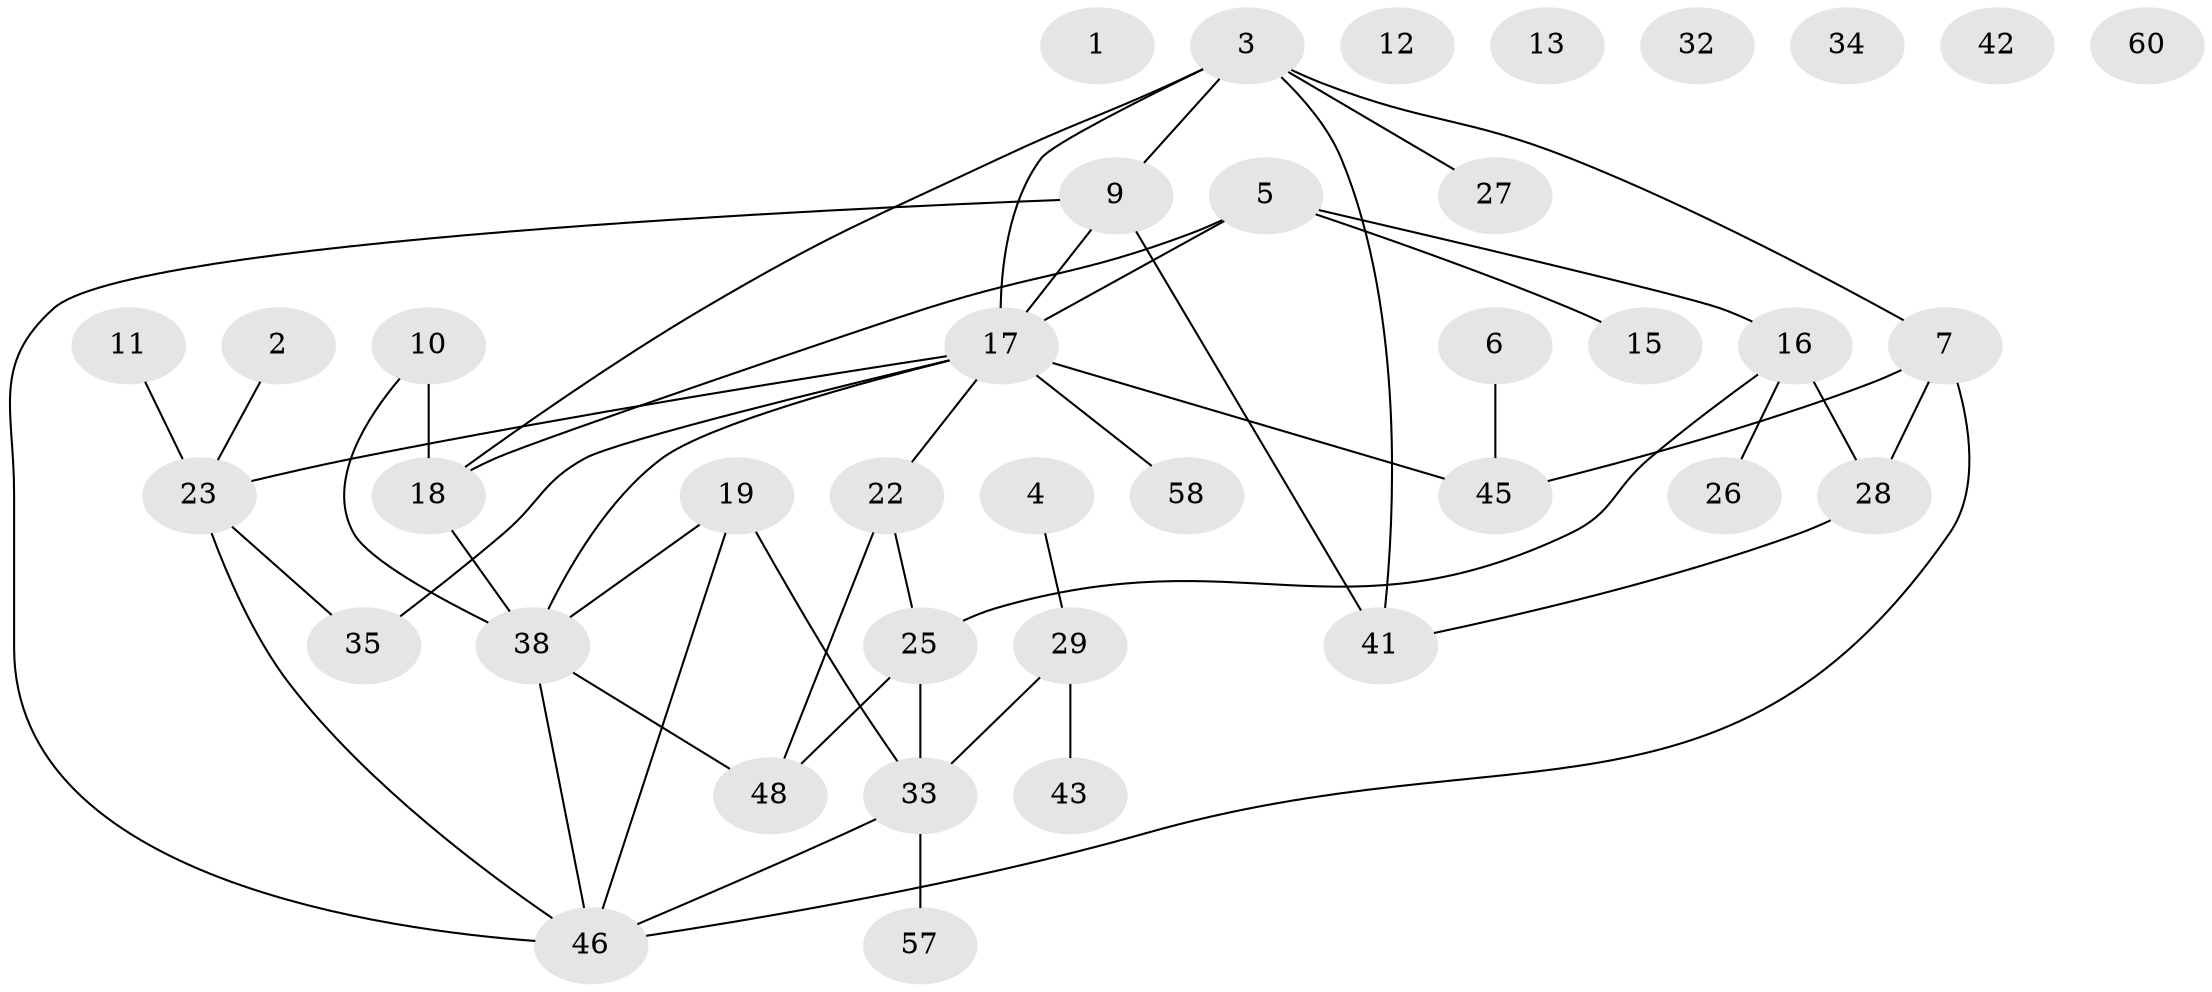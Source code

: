 // original degree distribution, {1: 0.26229508196721313, 2: 0.2786885245901639, 6: 0.03278688524590164, 3: 0.16393442622950818, 4: 0.13114754098360656, 7: 0.03278688524590164, 5: 0.03278688524590164, 0: 0.06557377049180328}
// Generated by graph-tools (version 1.1) at 2025/41/03/06/25 10:41:19]
// undirected, 38 vertices, 48 edges
graph export_dot {
graph [start="1"]
  node [color=gray90,style=filled];
  1 [super="+49"];
  2;
  3 [super="+8"];
  4;
  5 [super="+14"];
  6 [super="+37"];
  7 [super="+47"];
  9 [super="+20"];
  10 [super="+36"];
  11;
  12 [super="+59"];
  13 [super="+52"];
  15;
  16 [super="+50"];
  17 [super="+24"];
  18 [super="+21"];
  19 [super="+39"];
  22 [super="+31"];
  23 [super="+56"];
  25 [super="+53"];
  26;
  27;
  28 [super="+30"];
  29 [super="+51"];
  32;
  33 [super="+44"];
  34;
  35 [super="+40"];
  38 [super="+55"];
  41;
  42;
  43;
  45 [super="+54"];
  46 [super="+61"];
  48;
  57;
  58;
  60;
  2 -- 23;
  3 -- 18;
  3 -- 7;
  3 -- 41;
  3 -- 27;
  3 -- 9;
  3 -- 17;
  4 -- 29;
  5 -- 16;
  5 -- 17;
  5 -- 18;
  5 -- 15;
  6 -- 45;
  7 -- 28;
  7 -- 45;
  7 -- 46;
  9 -- 17;
  9 -- 41;
  9 -- 46;
  10 -- 38 [weight=2];
  10 -- 18;
  11 -- 23;
  16 -- 26;
  16 -- 28 [weight=2];
  16 -- 25;
  17 -- 22;
  17 -- 38;
  17 -- 58;
  17 -- 35;
  17 -- 45;
  17 -- 23;
  18 -- 38;
  19 -- 38;
  19 -- 33;
  19 -- 46;
  22 -- 25;
  22 -- 48;
  23 -- 35;
  23 -- 46;
  25 -- 33;
  25 -- 48;
  28 -- 41;
  29 -- 33;
  29 -- 43;
  33 -- 57 [weight=2];
  33 -- 46;
  38 -- 46;
  38 -- 48;
}
